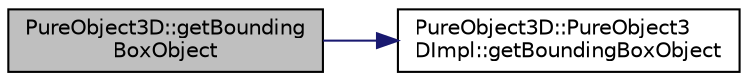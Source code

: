 digraph "PureObject3D::getBoundingBoxObject"
{
 // LATEX_PDF_SIZE
  edge [fontname="Helvetica",fontsize="10",labelfontname="Helvetica",labelfontsize="10"];
  node [fontname="Helvetica",fontsize="10",shape=record];
  rankdir="LR";
  Node1 [label="PureObject3D::getBounding\lBoxObject",height=0.2,width=0.4,color="black", fillcolor="grey75", style="filled", fontcolor="black",tooltip="Gets the bounding box object used for occlusion tests."];
  Node1 -> Node2 [color="midnightblue",fontsize="10",style="solid",fontname="Helvetica"];
  Node2 [label="PureObject3D::PureObject3\lDImpl::getBoundingBoxObject",height=0.2,width=0.4,color="black", fillcolor="white", style="filled",URL="$class_pure_object3_d_1_1_pure_object3_d_impl.html#a115f9aeb18e8796570c6ff232e6c59cf",tooltip=" "];
}
